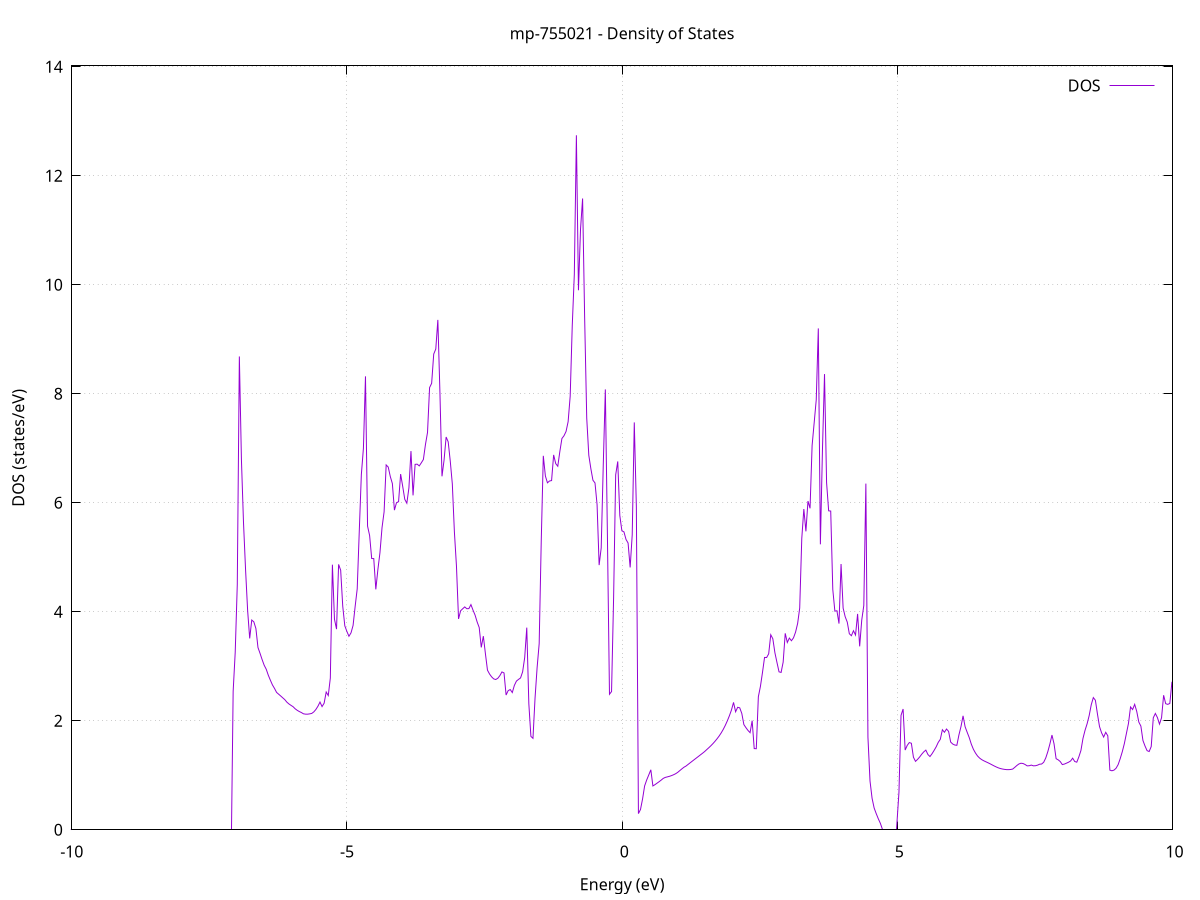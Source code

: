 set title 'mp-755021 - Density of States'
set xlabel 'Energy (eV)'
set ylabel 'DOS (states/eV)'
set grid
set xrange [-10:10]
set yrange [0:14.016]
set xzeroaxis lt -1
set terminal png size 800,600
set output 'mp-755021_dos_gnuplot.png'
plot '-' using 1:2 with lines title 'DOS'
-45.766000 0.000000
-45.728400 0.000000
-45.690800 0.000000
-45.653300 0.000000
-45.615700 0.000000
-45.578100 0.000000
-45.540600 0.000000
-45.503000 0.000000
-45.465400 0.000000
-45.427800 0.000000
-45.390300 0.000000
-45.352700 0.000000
-45.315100 0.000000
-45.277600 0.000000
-45.240000 0.000000
-45.202400 0.000000
-45.164800 0.000000
-45.127300 0.000000
-45.089700 0.000000
-45.052100 0.000000
-45.014600 0.000000
-44.977000 0.000000
-44.939400 0.000000
-44.901900 0.000000
-44.864300 0.000000
-44.826700 0.000000
-44.789100 0.000000
-44.751600 0.000000
-44.714000 0.000000
-44.676400 0.000000
-44.638900 0.000000
-44.601300 0.000000
-44.563700 0.000000
-44.526100 0.000000
-44.488600 0.000000
-44.451000 0.000000
-44.413400 0.000000
-44.375900 0.000000
-44.338300 0.000000
-44.300700 0.000000
-44.263100 0.000000
-44.225600 0.000000
-44.188000 0.000000
-44.150400 0.000000
-44.112900 0.000000
-44.075300 0.000000
-44.037700 0.000000
-44.000200 0.000000
-43.962600 0.000000
-43.925000 0.000000
-43.887400 0.000000
-43.849900 0.000000
-43.812300 0.000000
-43.774700 0.000000
-43.737200 0.000000
-43.699600 0.000000
-43.662000 0.000000
-43.624400 0.000000
-43.586900 0.000000
-43.549300 0.000000
-43.511700 0.000000
-43.474200 0.000000
-43.436600 0.000000
-43.399000 0.000000
-43.361500 0.000000
-43.323900 0.000000
-43.286300 0.000000
-43.248700 0.000000
-43.211200 0.000000
-43.173600 0.000000
-43.136000 0.000000
-43.098500 0.000000
-43.060900 0.000000
-43.023300 0.000000
-42.985700 0.000000
-42.948200 0.000000
-42.910600 0.000000
-42.873000 0.000000
-42.835500 0.000000
-42.797900 0.000000
-42.760300 0.000000
-42.722700 0.000000
-42.685200 0.000000
-42.647600 0.000000
-42.610000 0.000000
-42.572500 0.000000
-42.534900 0.000000
-42.497300 0.000000
-42.459800 0.000000
-42.422200 0.000000
-42.384600 0.000000
-42.347000 526.341600
-42.309500 239.020800
-42.271900 0.000000
-42.234300 0.000000
-42.196800 0.000000
-42.159200 0.000000
-42.121600 0.000000
-42.084000 0.000000
-42.046500 0.000000
-42.008900 0.000000
-41.971300 0.000000
-41.933800 0.000000
-41.896200 0.000000
-41.858600 0.000000
-41.821000 0.000000
-41.783500 0.000000
-41.745900 0.000000
-41.708300 0.000000
-41.670800 0.000000
-41.633200 0.000000
-41.595600 0.000000
-41.558100 0.000000
-41.520500 0.000000
-41.482900 0.000000
-41.445300 0.000000
-41.407800 0.000000
-41.370200 0.000000
-41.332600 0.000000
-41.295100 0.000000
-41.257500 0.000000
-41.219900 0.000000
-41.182300 0.000000
-41.144800 0.000000
-41.107200 0.000000
-41.069600 0.000000
-41.032100 0.000000
-40.994500 0.000000
-40.956900 0.000000
-40.919400 0.000000
-40.881800 0.000000
-40.844200 0.000000
-40.806600 0.000000
-40.769100 0.000000
-40.731500 0.000000
-40.693900 0.000000
-40.656400 0.000000
-40.618800 0.000000
-40.581200 0.000000
-40.543600 0.000000
-40.506100 0.000000
-40.468500 0.000000
-40.430900 0.000000
-40.393400 0.000000
-40.355800 0.000000
-40.318200 0.000000
-40.280600 0.000000
-40.243100 0.000000
-40.205500 0.000000
-40.167900 0.000000
-40.130400 0.000000
-40.092800 0.000000
-40.055200 0.000000
-40.017700 0.000000
-39.980100 0.000000
-39.942500 0.000000
-39.904900 0.000000
-39.867400 0.000000
-39.829800 0.000000
-39.792200 0.000000
-39.754700 0.000000
-39.717100 0.000000
-39.679500 0.000000
-39.641900 0.000000
-39.604400 0.000000
-39.566800 0.000000
-39.529200 0.000000
-39.491700 0.000000
-39.454100 0.000000
-39.416500 0.000000
-39.378900 0.000000
-39.341400 0.000000
-39.303800 0.000000
-39.266200 0.000000
-39.228700 0.000000
-39.191100 0.000000
-39.153500 0.000000
-39.116000 0.000000
-39.078400 0.000000
-39.040800 0.000000
-39.003200 0.000000
-38.965700 0.000000
-38.928100 0.000000
-38.890500 0.000000
-38.853000 0.000000
-38.815400 0.000000
-38.777800 0.000000
-38.740200 0.000000
-38.702700 0.000000
-38.665100 0.000000
-38.627500 0.000000
-38.590000 0.000000
-38.552400 0.000000
-38.514800 0.000000
-38.477300 0.000000
-38.439700 0.000000
-38.402100 0.000000
-38.364500 0.000000
-38.327000 0.000000
-38.289400 0.000000
-38.251800 0.000000
-38.214300 0.000000
-38.176700 0.000000
-38.139100 0.000000
-38.101500 0.000000
-38.064000 0.000000
-38.026400 0.000000
-37.988800 0.000000
-37.951300 0.000000
-37.913700 0.000000
-37.876100 0.000000
-37.838500 0.000000
-37.801000 0.000000
-37.763400 0.000000
-37.725800 0.000000
-37.688300 0.000000
-37.650700 0.000000
-37.613100 0.000000
-37.575600 0.000000
-37.538000 0.000000
-37.500400 0.000000
-37.462800 0.000000
-37.425300 0.000000
-37.387700 0.000000
-37.350100 0.000000
-37.312600 0.000000
-37.275000 0.000000
-37.237400 0.000000
-37.199800 0.000000
-37.162300 0.000000
-37.124700 0.000000
-37.087100 0.000000
-37.049600 0.000000
-37.012000 0.000000
-36.974400 0.000000
-36.936900 0.000000
-36.899300 0.000000
-36.861700 0.000000
-36.824100 0.000000
-36.786600 0.000000
-36.749000 0.000000
-36.711400 0.000000
-36.673900 0.000000
-36.636300 0.000000
-36.598700 0.000000
-36.561100 0.000000
-36.523600 0.000000
-36.486000 0.000000
-36.448400 0.000000
-36.410900 0.000000
-36.373300 0.000000
-36.335700 0.000000
-36.298100 0.000000
-36.260600 0.000000
-36.223000 0.000000
-36.185400 0.000000
-36.147900 0.000000
-36.110300 0.000000
-36.072700 0.000000
-36.035200 0.000000
-35.997600 0.000000
-35.960000 0.000000
-35.922400 0.000000
-35.884900 0.000000
-35.847300 0.000000
-35.809700 0.000000
-35.772200 0.000000
-35.734600 0.000000
-35.697000 0.000000
-35.659400 0.000000
-35.621900 0.000000
-35.584300 0.000000
-35.546700 0.000000
-35.509200 0.000000
-35.471600 0.000000
-35.434000 0.000000
-35.396400 0.000000
-35.358900 0.000000
-35.321300 0.000000
-35.283700 0.000000
-35.246200 0.000000
-35.208600 0.000000
-35.171000 0.000000
-35.133500 0.000000
-35.095900 0.000000
-35.058300 0.000000
-35.020700 0.000000
-34.983200 0.000000
-34.945600 0.000000
-34.908000 0.000000
-34.870500 0.000000
-34.832900 0.000000
-34.795300 0.000000
-34.757700 0.000000
-34.720200 0.000000
-34.682600 0.000000
-34.645000 0.000000
-34.607500 0.000000
-34.569900 0.000000
-34.532300 0.000000
-34.494800 0.000000
-34.457200 0.000000
-34.419600 0.000000
-34.382000 0.000000
-34.344500 0.000000
-34.306900 0.000000
-34.269300 0.000000
-34.231800 0.000000
-34.194200 0.000000
-34.156600 0.000000
-34.119000 0.000000
-34.081500 0.000000
-34.043900 0.000000
-34.006300 0.000000
-33.968800 0.000000
-33.931200 0.000000
-33.893600 0.000000
-33.856000 0.000000
-33.818500 0.000000
-33.780900 0.000000
-33.743300 0.000000
-33.705800 0.000000
-33.668200 0.000000
-33.630600 0.000000
-33.593100 0.000000
-33.555500 0.000000
-33.517900 0.000000
-33.480300 0.000000
-33.442800 0.000000
-33.405200 0.000000
-33.367600 0.000000
-33.330100 0.000000
-33.292500 0.000000
-33.254900 0.000000
-33.217300 0.000000
-33.179800 0.000000
-33.142200 0.000000
-33.104600 0.000000
-33.067100 0.000000
-33.029500 0.000000
-32.991900 0.000000
-32.954300 0.000000
-32.916800 0.000000
-32.879200 0.000000
-32.841600 0.000000
-32.804100 0.000000
-32.766500 0.000000
-32.728900 0.000000
-32.691400 0.000000
-32.653800 0.000000
-32.616200 0.000000
-32.578600 0.000000
-32.541100 0.000000
-32.503500 0.000000
-32.465900 0.000000
-32.428400 0.000000
-32.390800 0.000000
-32.353200 0.000000
-32.315600 0.000000
-32.278100 0.000000
-32.240500 0.000000
-32.202900 0.000000
-32.165400 0.000000
-32.127800 0.000000
-32.090200 0.000000
-32.052700 0.000000
-32.015100 0.000000
-31.977500 0.000000
-31.939900 0.000000
-31.902400 0.000000
-31.864800 0.000000
-31.827200 0.000000
-31.789700 0.000000
-31.752100 0.000000
-31.714500 0.000000
-31.676900 0.000000
-31.639400 0.000000
-31.601800 0.000000
-31.564200 0.000000
-31.526700 0.000000
-31.489100 0.000000
-31.451500 0.000000
-31.413900 0.000000
-31.376400 0.000000
-31.338800 0.000000
-31.301200 0.000000
-31.263700 0.000000
-31.226100 0.000000
-31.188500 0.000000
-31.151000 0.000000
-31.113400 0.000000
-31.075800 0.000000
-31.038200 0.000000
-31.000700 0.000000
-30.963100 0.000000
-30.925500 0.000000
-30.888000 0.000000
-30.850400 0.000000
-30.812800 0.000000
-30.775200 0.000000
-30.737700 0.000000
-30.700100 0.000000
-30.662500 0.000000
-30.625000 0.000000
-30.587400 0.000000
-30.549800 0.000000
-30.512300 0.000000
-30.474700 0.000000
-30.437100 0.000000
-30.399500 0.000000
-30.362000 0.000000
-30.324400 0.000000
-30.286800 0.000000
-30.249300 0.000000
-30.211700 0.000000
-30.174100 0.000000
-30.136500 0.000000
-30.099000 0.000000
-30.061400 0.000000
-30.023800 0.000000
-29.986300 0.000000
-29.948700 0.000000
-29.911100 0.000000
-29.873500 0.000000
-29.836000 0.000000
-29.798400 0.000000
-29.760800 0.000000
-29.723300 0.000000
-29.685700 0.000000
-29.648100 0.000000
-29.610600 0.000000
-29.573000 0.000000
-29.535400 0.000000
-29.497800 0.000000
-29.460300 0.000000
-29.422700 0.000000
-29.385100 0.000000
-29.347600 0.000000
-29.310000 0.000000
-29.272400 0.000000
-29.234800 0.000000
-29.197300 0.000000
-29.159700 0.000000
-29.122100 0.000000
-29.084600 0.000000
-29.047000 0.000000
-29.009400 0.000000
-28.971800 0.000000
-28.934300 0.000000
-28.896700 0.000000
-28.859100 0.000000
-28.821600 0.000000
-28.784000 0.000000
-28.746400 0.000000
-28.708900 0.000000
-28.671300 0.000000
-28.633700 0.000000
-28.596100 0.000000
-28.558600 0.000000
-28.521000 0.000000
-28.483400 0.000000
-28.445900 0.000000
-28.408300 0.000000
-28.370700 0.000000
-28.333100 0.000000
-28.295600 0.000000
-28.258000 0.000000
-28.220400 0.000000
-28.182900 0.000000
-28.145300 0.000000
-28.107700 0.000000
-28.070200 0.000000
-28.032600 0.000000
-27.995000 0.000000
-27.957400 0.000000
-27.919900 0.000000
-27.882300 0.000000
-27.844700 0.000000
-27.807200 0.000000
-27.769600 0.000000
-27.732000 0.000000
-27.694400 0.000000
-27.656900 0.000000
-27.619300 0.000000
-27.581700 0.000000
-27.544200 0.000000
-27.506600 0.000000
-27.469000 0.000000
-27.431400 0.000000
-27.393900 0.000000
-27.356300 0.000000
-27.318700 0.000000
-27.281200 0.000000
-27.243600 0.000000
-27.206000 0.000000
-27.168500 0.000000
-27.130900 0.000000
-27.093300 0.000000
-27.055700 0.000000
-27.018200 0.000000
-26.980600 0.000000
-26.943000 0.000000
-26.905500 0.000000
-26.867900 0.000000
-26.830300 0.000000
-26.792700 0.000000
-26.755200 0.000000
-26.717600 0.000000
-26.680000 0.000000
-26.642500 0.000000
-26.604900 0.000000
-26.567300 0.000000
-26.529700 0.000000
-26.492200 0.000000
-26.454600 0.000000
-26.417000 0.000000
-26.379500 0.000000
-26.341900 0.000000
-26.304300 0.000000
-26.266800 0.000000
-26.229200 0.000000
-26.191600 0.000000
-26.154000 0.000000
-26.116500 0.000000
-26.078900 0.000000
-26.041300 0.000000
-26.003800 0.000000
-25.966200 0.000000
-25.928600 0.000000
-25.891000 0.000000
-25.853500 0.000000
-25.815900 0.000000
-25.778300 0.000000
-25.740800 0.000000
-25.703200 0.000000
-25.665600 0.000000
-25.628100 0.000000
-25.590500 0.000000
-25.552900 0.000000
-25.515300 0.000000
-25.477800 0.000000
-25.440200 0.000000
-25.402600 0.000000
-25.365100 0.000000
-25.327500 0.000000
-25.289900 0.000000
-25.252300 0.000000
-25.214800 0.000000
-25.177200 0.000000
-25.139600 0.000000
-25.102100 0.000000
-25.064500 0.000000
-25.026900 0.000000
-24.989300 0.000000
-24.951800 0.000000
-24.914200 0.000000
-24.876600 0.000000
-24.839100 0.000000
-24.801500 0.000000
-24.763900 0.000000
-24.726400 0.000000
-24.688800 0.000000
-24.651200 0.000000
-24.613600 0.000000
-24.576100 0.000000
-24.538500 0.000000
-24.500900 0.000000
-24.463400 0.000000
-24.425800 0.000000
-24.388200 0.000000
-24.350600 0.000000
-24.313100 0.000000
-24.275500 0.000000
-24.237900 0.000000
-24.200400 0.000000
-24.162800 0.000000
-24.125200 0.000000
-24.087700 0.000000
-24.050100 0.000000
-24.012500 0.000000
-23.974900 0.000000
-23.937400 0.000000
-23.899800 0.000000
-23.862200 0.000000
-23.824700 0.000000
-23.787100 0.000000
-23.749500 0.000000
-23.711900 0.000000
-23.674400 0.000000
-23.636800 0.000000
-23.599200 0.000000
-23.561700 0.000000
-23.524100 0.000000
-23.486500 0.000000
-23.448900 0.000000
-23.411400 0.000000
-23.373800 0.000000
-23.336200 0.000000
-23.298700 0.000000
-23.261100 0.000000
-23.223500 0.000000
-23.186000 0.000000
-23.148400 0.000000
-23.110800 0.000000
-23.073200 0.000000
-23.035700 0.000000
-22.998100 0.000000
-22.960500 0.000000
-22.923000 0.000000
-22.885400 0.000000
-22.847800 0.000000
-22.810200 0.000000
-22.772700 0.000000
-22.735100 0.000000
-22.697500 0.000000
-22.660000 0.000000
-22.622400 0.000000
-22.584800 0.000000
-22.547200 0.000000
-22.509700 0.000000
-22.472100 0.000000
-22.434500 0.000000
-22.397000 0.000000
-22.359400 0.000000
-22.321800 0.000000
-22.284300 0.000000
-22.246700 0.000000
-22.209100 0.000000
-22.171500 0.000000
-22.134000 0.000000
-22.096400 0.000000
-22.058800 0.000000
-22.021300 0.000000
-21.983700 0.000000
-21.946100 0.000000
-21.908500 0.000000
-21.871000 0.000000
-21.833400 0.000000
-21.795800 0.000000
-21.758300 0.000000
-21.720700 0.000000
-21.683100 0.000000
-21.645600 0.000000
-21.608000 0.000000
-21.570400 0.000000
-21.532800 0.000000
-21.495300 0.000000
-21.457700 0.000000
-21.420100 0.000000
-21.382600 0.000000
-21.345000 0.000000
-21.307400 0.000000
-21.269800 0.000000
-21.232300 0.000000
-21.194700 0.000000
-21.157100 0.000000
-21.119600 0.000000
-21.082000 0.000000
-21.044400 0.000000
-21.006800 0.000000
-20.969300 0.000000
-20.931700 0.000000
-20.894100 0.000000
-20.856600 0.000000
-20.819000 0.000000
-20.781400 0.000000
-20.743900 0.000000
-20.706300 0.000000
-20.668700 0.000000
-20.631100 0.000000
-20.593600 0.000000
-20.556000 0.000000
-20.518400 0.000000
-20.480900 0.000000
-20.443300 0.000000
-20.405700 0.000000
-20.368100 0.000000
-20.330600 0.000000
-20.293000 0.000000
-20.255400 0.000000
-20.217900 0.000000
-20.180300 0.000000
-20.142700 0.000000
-20.105100 0.000000
-20.067600 0.000000
-20.030000 0.000000
-19.992400 0.000000
-19.954900 0.000000
-19.917300 0.000000
-19.879700 0.000000
-19.842200 0.000000
-19.804600 0.000000
-19.767000 0.000000
-19.729400 0.000000
-19.691900 0.000000
-19.654300 0.000000
-19.616700 0.000000
-19.579200 0.000000
-19.541600 0.000000
-19.504000 0.000000
-19.466400 0.000000
-19.428900 0.000000
-19.391300 0.000000
-19.353700 0.000000
-19.316200 0.000000
-19.278600 0.000000
-19.241000 0.000000
-19.203500 0.000000
-19.165900 0.000000
-19.128300 0.000000
-19.090700 0.000000
-19.053200 0.000000
-19.015600 0.000000
-18.978000 0.000000
-18.940500 0.000000
-18.902900 0.000000
-18.865300 0.000000
-18.827700 0.000000
-18.790200 0.000000
-18.752600 0.000000
-18.715000 0.000000
-18.677500 0.000000
-18.639900 0.000000
-18.602300 0.000000
-18.564700 0.000000
-18.527200 0.000000
-18.489600 0.000000
-18.452000 0.000000
-18.414500 0.000000
-18.376900 0.000000
-18.339300 0.000000
-18.301800 0.000000
-18.264200 0.000000
-18.226600 0.000000
-18.189000 0.000000
-18.151500 0.337200
-18.113900 0.580800
-18.076300 0.798500
-18.038800 1.027400
-18.001200 1.300700
-17.963600 1.618000
-17.926000 2.075700
-17.888500 2.805600
-17.850900 4.251600
-17.813300 4.391500
-17.775800 4.471900
-17.738200 4.746300
-17.700600 5.055200
-17.663100 8.003800
-17.625500 6.169400
-17.587900 5.473500
-17.550300 7.087000
-17.512800 4.978000
-17.475200 4.067800
-17.437600 3.479800
-17.400100 3.021200
-17.362500 2.730000
-17.324900 2.885000
-17.287300 8.850500
-17.249800 9.373400
-17.212200 8.389100
-17.174600 7.853100
-17.137100 7.230700
-17.099500 6.671400
-17.061900 7.051600
-17.024300 8.963100
-16.986800 9.613100
-16.949200 4.754300
-16.911600 1.056800
-16.874100 1.955800
-16.836500 4.527900
-16.798900 11.383800
-16.761400 6.867500
-16.723800 6.049600
-16.686200 6.510900
-16.648600 6.424400
-16.611100 6.538800
-16.573500 6.451600
-16.535900 6.597800
-16.498400 6.804800
-16.460800 7.046900
-16.423200 7.627200
-16.385600 8.195600
-16.348100 8.868000
-16.310500 9.885900
-16.272900 13.350600
-16.235400 19.009500
-16.197800 12.592200
-16.160200 0.000000
-16.122600 0.000000
-16.085100 0.000000
-16.047500 0.000000
-16.009900 0.000000
-15.972400 0.000000
-15.934800 0.000000
-15.897200 0.000000
-15.859700 0.000000
-15.822100 0.000000
-15.784500 0.000000
-15.746900 0.000000
-15.709400 0.000000
-15.671800 0.000000
-15.634200 0.000000
-15.596700 0.000000
-15.559100 0.000000
-15.521500 0.000000
-15.483900 0.000000
-15.446400 0.000000
-15.408800 0.000000
-15.371200 0.000000
-15.333700 0.000000
-15.296100 0.000000
-15.258500 0.000000
-15.221000 0.000000
-15.183400 0.000000
-15.145800 0.000000
-15.108200 0.000000
-15.070700 0.000000
-15.033100 0.000000
-14.995500 0.000000
-14.958000 0.000000
-14.920400 0.000000
-14.882800 0.000000
-14.845200 0.000000
-14.807700 0.000000
-14.770100 0.000000
-14.732500 0.000000
-14.695000 0.000000
-14.657400 0.000000
-14.619800 0.000000
-14.582200 0.000000
-14.544700 0.000000
-14.507100 0.000000
-14.469500 0.000000
-14.432000 0.000000
-14.394400 0.000000
-14.356800 0.000000
-14.319300 0.000000
-14.281700 0.000000
-14.244100 0.000000
-14.206500 0.000000
-14.169000 0.000000
-14.131400 0.000000
-14.093800 0.000000
-14.056300 0.000000
-14.018700 0.000000
-13.981100 0.000000
-13.943500 0.000000
-13.906000 0.000000
-13.868400 0.000000
-13.830800 0.000000
-13.793300 0.000000
-13.755700 0.000000
-13.718100 0.000000
-13.680500 0.000000
-13.643000 0.000000
-13.605400 0.000000
-13.567800 0.000000
-13.530300 0.000000
-13.492700 0.000000
-13.455100 0.000000
-13.417600 0.000000
-13.380000 0.000000
-13.342400 0.000000
-13.304800 0.000000
-13.267300 0.000000
-13.229700 0.000000
-13.192100 0.000000
-13.154600 0.000000
-13.117000 0.000000
-13.079400 0.000000
-13.041800 0.000000
-13.004300 0.000000
-12.966700 0.000000
-12.929100 0.000000
-12.891600 0.000000
-12.854000 0.000000
-12.816400 0.000000
-12.778900 0.000000
-12.741300 0.000000
-12.703700 0.000000
-12.666100 0.000000
-12.628600 0.000000
-12.591000 0.000000
-12.553400 0.000000
-12.515900 0.000000
-12.478300 0.000000
-12.440700 0.000000
-12.403100 0.000000
-12.365600 0.000000
-12.328000 0.000000
-12.290400 0.000000
-12.252900 0.000000
-12.215300 0.000000
-12.177700 0.000000
-12.140100 0.000000
-12.102600 0.000000
-12.065000 0.000000
-12.027400 0.000000
-11.989900 0.000000
-11.952300 0.000000
-11.914700 0.000000
-11.877200 0.000000
-11.839600 0.000000
-11.802000 0.000000
-11.764400 0.000000
-11.726900 0.000000
-11.689300 0.000000
-11.651700 0.000000
-11.614200 0.000000
-11.576600 0.000000
-11.539000 0.000000
-11.501400 0.000000
-11.463900 0.000000
-11.426300 0.000000
-11.388700 0.000000
-11.351200 0.000000
-11.313600 0.000000
-11.276000 0.000000
-11.238500 0.000000
-11.200900 0.000000
-11.163300 0.000000
-11.125700 0.000000
-11.088200 0.000000
-11.050600 0.000000
-11.013000 0.000000
-10.975500 0.000000
-10.937900 0.000000
-10.900300 0.000000
-10.862700 0.000000
-10.825200 0.000000
-10.787600 0.000000
-10.750000 0.000000
-10.712500 0.000000
-10.674900 0.000000
-10.637300 0.000000
-10.599700 0.000000
-10.562200 0.000000
-10.524600 0.000000
-10.487000 0.000000
-10.449500 0.000000
-10.411900 0.000000
-10.374300 0.000000
-10.336800 0.000000
-10.299200 0.000000
-10.261600 0.000000
-10.224000 0.000000
-10.186500 0.000000
-10.148900 0.000000
-10.111300 0.000000
-10.073800 0.000000
-10.036200 0.000000
-9.998600 0.000000
-9.961000 0.000000
-9.923500 0.000000
-9.885900 0.000000
-9.848300 0.000000
-9.810800 0.000000
-9.773200 0.000000
-9.735600 0.000000
-9.698000 0.000000
-9.660500 0.000000
-9.622900 0.000000
-9.585300 0.000000
-9.547800 0.000000
-9.510200 0.000000
-9.472600 0.000000
-9.435100 0.000000
-9.397500 0.000000
-9.359900 0.000000
-9.322300 0.000000
-9.284800 0.000000
-9.247200 0.000000
-9.209600 0.000000
-9.172100 0.000000
-9.134500 0.000000
-9.096900 0.000000
-9.059300 0.000000
-9.021800 0.000000
-8.984200 0.000000
-8.946600 0.000000
-8.909100 0.000000
-8.871500 0.000000
-8.833900 0.000000
-8.796400 0.000000
-8.758800 0.000000
-8.721200 0.000000
-8.683600 0.000000
-8.646100 0.000000
-8.608500 0.000000
-8.570900 0.000000
-8.533400 0.000000
-8.495800 0.000000
-8.458200 0.000000
-8.420600 0.000000
-8.383100 0.000000
-8.345500 0.000000
-8.307900 0.000000
-8.270400 0.000000
-8.232800 0.000000
-8.195200 0.000000
-8.157600 0.000000
-8.120100 0.000000
-8.082500 0.000000
-8.044900 0.000000
-8.007400 0.000000
-7.969800 0.000000
-7.932200 0.000000
-7.894700 0.000000
-7.857100 0.000000
-7.819500 0.000000
-7.781900 0.000000
-7.744400 0.000000
-7.706800 0.000000
-7.669200 0.000000
-7.631700 0.000000
-7.594100 0.000000
-7.556500 0.000000
-7.518900 0.000000
-7.481400 0.000000
-7.443800 0.000000
-7.406200 0.000000
-7.368700 0.000000
-7.331100 0.000000
-7.293500 0.000000
-7.255900 0.000000
-7.218400 0.000000
-7.180800 0.000000
-7.143200 0.000000
-7.105700 0.000000
-7.068100 2.538500
-7.030500 3.257100
-6.993000 4.497400
-6.955400 8.684500
-6.917800 6.792400
-6.880200 5.640800
-6.842700 4.775300
-6.805100 4.025100
-6.767500 3.511300
-6.730000 3.848400
-6.692400 3.815000
-6.654800 3.693200
-6.617200 3.344500
-6.579700 3.237700
-6.542100 3.123600
-6.504500 3.019600
-6.467000 2.945400
-6.429400 2.835700
-6.391800 2.744100
-6.354300 2.658000
-6.316700 2.593900
-6.279100 2.520700
-6.241500 2.487600
-6.204000 2.455000
-6.166400 2.420600
-6.128800 2.386800
-6.091300 2.340700
-6.053700 2.308100
-6.016100 2.282300
-5.978500 2.257600
-5.941000 2.219600
-5.903400 2.191600
-5.865800 2.169100
-5.828300 2.151100
-5.790700 2.127800
-5.753100 2.121700
-5.715500 2.121000
-5.678000 2.126600
-5.640400 2.134600
-5.602800 2.162600
-5.565300 2.206800
-5.527700 2.266700
-5.490100 2.343300
-5.452600 2.260400
-5.415000 2.322500
-5.377400 2.527600
-5.339800 2.463000
-5.302300 2.783700
-5.264700 4.864300
-5.227100 3.863100
-5.189600 3.681600
-5.152000 4.869300
-5.114400 4.762400
-5.076800 4.101900
-5.039300 3.742200
-5.001700 3.639400
-4.964100 3.550400
-4.926600 3.612800
-4.889000 3.749200
-4.851400 4.097400
-4.813900 4.420300
-4.776300 5.483500
-4.738700 6.516900
-4.701100 6.998900
-4.663600 8.319800
-4.626000 5.571700
-4.588400 5.397900
-4.550900 4.976900
-4.513300 4.976400
-4.475700 4.411600
-4.438100 4.775600
-4.400600 5.083600
-4.363000 5.543100
-4.325400 5.833000
-4.287900 6.694100
-4.250300 6.655400
-4.212700 6.481100
-4.175100 6.352800
-4.137600 5.864700
-4.100000 6.001600
-4.062400 6.019900
-4.024900 6.526600
-3.987300 6.300600
-3.949700 6.063100
-3.912200 5.991900
-3.874600 6.271900
-3.837000 6.948400
-3.799400 6.135500
-3.761900 6.705200
-3.724300 6.708200
-3.686700 6.676200
-3.649200 6.732500
-3.611600 6.793500
-3.574000 7.067700
-3.536400 7.290400
-3.498900 8.112800
-3.461300 8.191700
-3.423700 8.728400
-3.386200 8.820100
-3.348600 9.355700
-3.311000 8.026900
-3.273400 6.485300
-3.235900 6.781700
-3.198300 7.206500
-3.160700 7.117400
-3.123200 6.765400
-3.085600 6.344300
-3.048000 5.463800
-3.010500 4.837900
-2.972900 3.869100
-2.935300 4.017800
-2.897700 4.054700
-2.860200 4.089000
-2.822600 4.055900
-2.785000 4.058000
-2.747500 4.131300
-2.709900 4.030000
-2.672300 3.938800
-2.634700 3.812800
-2.597200 3.711100
-2.559600 3.346100
-2.522000 3.553000
-2.484500 3.231600
-2.446900 2.928400
-2.409300 2.857800
-2.371800 2.806100
-2.334200 2.768500
-2.296600 2.756900
-2.259000 2.779900
-2.221500 2.828700
-2.183900 2.896200
-2.146300 2.877600
-2.108800 2.472100
-2.071200 2.553000
-2.033600 2.572900
-1.996000 2.517600
-1.958500 2.648800
-1.920900 2.728000
-1.883300 2.758900
-1.845800 2.786100
-1.808200 2.899000
-1.770600 3.159900
-1.733000 3.708900
-1.695500 2.313600
-1.657900 1.713700
-1.620300 1.677700
-1.582800 2.414600
-1.545200 2.973300
-1.507600 3.413900
-1.470100 5.291300
-1.432500 6.861200
-1.394900 6.491800
-1.357300 6.366200
-1.319800 6.399600
-1.282200 6.407100
-1.244600 6.878200
-1.207100 6.718600
-1.169500 6.670000
-1.131900 6.941600
-1.094300 7.179100
-1.056800 7.229200
-1.019200 7.308300
-0.981600 7.487300
-0.944100 7.953700
-0.906500 9.250300
-0.868900 10.189500
-0.831300 12.742100
-0.793800 9.899300
-0.756200 11.018400
-0.718600 11.582400
-0.681100 9.379700
-0.643500 7.553700
-0.605900 6.871400
-0.568400 6.625500
-0.530800 6.413800
-0.493200 6.363700
-0.455600 5.966600
-0.418100 4.856000
-0.380500 5.171400
-0.342900 6.697100
-0.305400 8.079800
-0.267800 5.407100
-0.230200 2.486600
-0.192600 2.536100
-0.155100 4.258400
-0.117500 6.512600
-0.079900 6.758300
-0.042400 5.766200
-0.004800 5.484900
0.032800 5.465600
0.070300 5.327100
0.107900 5.261400
0.145500 4.813200
0.183100 5.410400
0.220600 7.473900
0.258200 5.930000
0.295800 0.296500
0.333300 0.371700
0.370900 0.564400
0.408500 0.804800
0.446100 0.913800
0.483600 1.006200
0.521200 1.100700
0.558800 0.804100
0.596300 0.827700
0.633900 0.855000
0.671500 0.882000
0.709100 0.911300
0.746600 0.942700
0.784200 0.961100
0.821800 0.970600
0.859300 0.980900
0.896900 0.993900
0.934500 1.009800
0.972000 1.028500
1.009600 1.053400
1.047200 1.085500
1.084800 1.117100
1.122300 1.147100
1.159900 1.168900
1.197500 1.198700
1.235000 1.228300
1.272600 1.257700
1.310200 1.287000
1.347800 1.316200
1.385300 1.345400
1.422900 1.374900
1.460500 1.404000
1.498000 1.434500
1.535600 1.469700
1.573200 1.504300
1.610700 1.540200
1.648300 1.579400
1.685900 1.622000
1.723500 1.668200
1.761000 1.718500
1.798600 1.775500
1.836200 1.840200
1.873700 1.914600
1.911300 1.998600
1.948900 2.092200
1.986500 2.198200
2.024000 2.336800
2.061600 2.165500
2.099200 2.247200
2.136700 2.237400
2.174300 2.133800
2.211900 1.929900
2.249500 1.873300
2.287000 1.822100
2.324600 1.781800
2.362200 2.001800
2.399700 1.489700
2.437300 1.487300
2.474900 2.440800
2.512400 2.629600
2.550000 2.885900
2.587600 3.162300
2.625200 3.160200
2.662700 3.228700
2.700300 3.578400
2.737900 3.504800
2.775400 3.250000
2.813000 3.070800
2.850600 2.898000
2.888200 2.887000
2.925700 3.076200
2.963300 3.604200
3.000900 3.437000
3.038400 3.517600
3.076000 3.468600
3.113600 3.521700
3.151200 3.627100
3.188700 3.786100
3.226300 4.068800
3.263900 5.343000
3.301400 5.885200
3.339000 5.475600
3.376600 6.030700
3.414100 5.898000
3.451700 7.051900
3.489300 7.468200
3.526900 7.890200
3.564400 9.199000
3.602000 5.237600
3.639600 6.969600
3.677100 8.360900
3.714700 6.369400
3.752300 5.852000
3.789900 5.847900
3.827400 4.408800
3.865000 4.011700
3.902600 4.018600
3.940100 3.783000
3.977700 4.876100
4.015300 4.066600
4.052800 3.908300
4.090400 3.809900
4.128000 3.596800
4.165600 3.561000
4.203100 3.651700
4.240700 3.573000
4.278300 3.960700
4.315800 3.365600
4.353400 3.846700
4.391000 4.115100
4.428600 6.352100
4.466100 1.699800
4.503700 0.896300
4.541300 0.577600
4.578800 0.399400
4.616400 0.296900
4.654000 0.203100
4.691600 0.119000
4.729100 0.000000
4.766700 0.000000
4.804300 0.000000
4.841800 0.000000
4.879400 0.000000
4.917000 0.000000
4.954500 0.000000
4.992100 0.000000
5.029700 0.686100
5.067300 2.099200
5.104800 2.215700
5.142400 1.462700
5.180000 1.548100
5.217500 1.600300
5.255100 1.587300
5.292700 1.331800
5.330300 1.255300
5.367800 1.291300
5.405400 1.335300
5.443000 1.386400
5.480500 1.429600
5.518100 1.461600
5.555700 1.381100
5.593300 1.343800
5.630800 1.395100
5.668400 1.456200
5.706000 1.522400
5.743500 1.603200
5.781100 1.660200
5.818700 1.835200
5.856200 1.788800
5.893800 1.848400
5.931400 1.806200
5.969000 1.610100
6.006500 1.573500
6.044100 1.555100
6.081700 1.549600
6.119200 1.739700
6.156800 1.893900
6.194400 2.090100
6.232000 1.889500
6.269500 1.788200
6.307100 1.690200
6.344700 1.570100
6.382200 1.477300
6.419800 1.408500
6.457400 1.353800
6.494900 1.315600
6.532500 1.287500
6.570100 1.266400
6.607700 1.248300
6.645200 1.230900
6.682800 1.212000
6.720400 1.192000
6.757900 1.172000
6.795500 1.153600
6.833100 1.137200
6.870700 1.124300
6.908200 1.115200
6.945800 1.108400
6.983400 1.104100
7.020900 1.103000
7.058500 1.106100
7.096100 1.113900
7.133700 1.144900
7.171200 1.178700
7.208800 1.207100
7.246400 1.221000
7.283900 1.215900
7.321500 1.197700
7.359100 1.172900
7.396600 1.174800
7.434200 1.186900
7.471800 1.173400
7.509400 1.175100
7.546900 1.185300
7.584500 1.202800
7.622100 1.206600
7.659600 1.238800
7.697200 1.318100
7.734800 1.434200
7.772400 1.575000
7.809900 1.737900
7.847500 1.577600
7.885100 1.304400
7.922600 1.283500
7.960200 1.252000
7.997800 1.196200
8.035300 1.205400
8.072900 1.221900
8.110500 1.239000
8.148100 1.262000
8.185600 1.313500
8.223200 1.252800
8.260800 1.240100
8.298300 1.336800
8.335900 1.453700
8.373500 1.676800
8.411100 1.825800
8.448600 1.945700
8.486200 2.096000
8.523800 2.294200
8.561300 2.425500
8.598900 2.376500
8.636500 2.123200
8.674100 1.892600
8.711600 1.778300
8.749200 1.701400
8.786800 1.788000
8.824300 1.724800
8.861900 1.094400
8.899500 1.082300
8.937000 1.094700
8.974600 1.129000
9.012200 1.195200
9.049800 1.305000
9.087300 1.430900
9.124900 1.580300
9.162500 1.766700
9.200000 1.951600
9.237600 2.253100
9.275200 2.206500
9.312800 2.301100
9.350300 2.171600
9.387900 1.976500
9.425500 1.902400
9.463000 1.638300
9.500600 1.536700
9.538200 1.452000
9.575800 1.435600
9.613300 1.526700
9.650900 2.054800
9.688500 2.134200
9.726000 2.058800
9.763600 1.938800
9.801200 2.056200
9.838700 2.468400
9.876300 2.313500
9.913900 2.300900
9.951500 2.317700
9.989000 2.705400
10.026600 2.753900
10.064200 2.885900
10.101700 3.246600
10.139300 3.361900
10.176900 3.380700
10.214500 3.017400
10.252000 2.960100
10.289600 2.996500
10.327200 3.347900
10.364700 3.647500
10.402300 3.872900
10.439900 4.128600
10.477400 4.630500
10.515000 4.924300
10.552600 4.859400
10.590200 4.967100
10.627700 4.720000
10.665300 5.140400
10.702900 4.401100
10.740400 3.879500
10.778000 3.364100
10.815600 3.018200
10.853200 2.750200
10.890700 2.519100
10.928300 2.337900
10.965900 2.158700
11.003400 2.002900
11.041000 1.879200
11.078600 1.782500
11.116200 1.696900
11.153700 1.610900
11.191300 1.560900
11.228900 1.459800
11.266400 1.372700
11.304000 1.248500
11.341600 1.100400
11.379100 1.218300
11.416700 1.123900
11.454300 1.005200
11.491900 0.884000
11.529400 0.000000
11.567000 0.000000
11.604600 0.000000
11.642100 0.000000
11.679700 0.000000
11.717300 0.000000
11.754900 0.055200
11.792400 0.168900
11.830000 0.280600
11.867600 0.341600
11.905100 0.431000
11.942700 0.490000
11.980300 0.542800
12.017900 0.607700
12.055400 0.677100
12.093000 0.732100
12.130600 0.793200
12.168100 0.863100
12.205700 0.968000
12.243300 1.173200
12.280800 1.061300
12.318400 1.098000
12.356000 1.117200
12.393600 1.123400
12.431100 1.272900
12.468700 1.312100
12.506300 1.397400
12.543800 1.501400
12.581400 1.592300
12.619000 1.675000
12.656600 1.725500
12.694100 1.817600
12.731700 1.920400
12.769300 2.037500
12.806800 2.179300
12.844400 2.311300
12.882000 2.468000
12.919500 2.649000
12.957100 2.886300
12.994700 3.677800
13.032300 3.983200
13.069800 4.714600
13.107400 5.019500
13.145000 4.294100
13.182500 3.756600
13.220100 3.444500
13.257700 3.218500
13.295300 3.103000
13.332800 3.010200
13.370400 2.932100
13.408000 2.816800
13.445500 2.814500
13.483100 2.847100
13.520700 2.908100
13.558300 2.977000
13.595800 3.052500
13.633400 3.324600
13.671000 3.251300
13.708500 3.372500
13.746100 3.400400
13.783700 3.311100
13.821200 3.367500
13.858800 3.557300
13.896400 3.814900
13.934000 4.309400
13.971500 4.524200
14.009100 4.757100
14.046700 3.736000
14.084200 3.439300
14.121800 3.179100
14.159400 2.467200
14.197000 1.675500
14.234500 1.135200
14.272100 0.813800
14.309700 0.795800
14.347200 1.068300
14.384800 1.356100
14.422400 1.771200
14.459900 2.080000
14.497500 1.941000
14.535100 1.935500
14.572700 1.985800
14.610200 2.161200
14.647800 2.582800
14.685400 2.393700
14.722900 2.105000
14.760500 2.207900
14.798100 2.338600
14.835700 2.719900
14.873200 3.271900
14.910800 3.287000
14.948400 3.092300
14.985900 2.959700
15.023500 2.949700
15.061100 2.975400
15.098700 2.997500
15.136200 3.035200
15.173800 3.383100
15.211400 3.591500
15.248900 3.619300
15.286500 3.712000
15.324100 4.502500
15.361600 5.265900
15.399200 5.896500
15.436800 5.865300
15.474400 3.767800
15.511900 3.561800
15.549500 3.440400
15.587100 3.517800
15.624600 3.597400
15.662200 3.793200
15.699800 4.239100
15.737400 4.892400
15.774900 5.414400
15.812500 5.216100
15.850100 4.955900
15.887600 4.262400
15.925200 3.212500
15.962800 2.665700
16.000400 2.812400
16.037900 2.993200
16.075500 3.427200
16.113100 3.769400
16.150600 4.937900
16.188200 3.938900
16.225800 3.346200
16.263300 2.970400
16.300900 3.083100
16.338500 3.101700
16.376100 3.559600
16.413600 4.721700
16.451200 5.102900
16.488800 5.472400
16.526300 6.637800
16.563900 4.931300
16.601500 4.372500
16.639100 4.928800
16.676600 5.763200
16.714200 7.240200
16.751800 6.088800
16.789300 5.835000
16.826900 4.492100
16.864500 3.898400
16.902000 3.448400
16.939600 3.132700
16.977200 3.001300
17.014800 3.442800
17.052300 3.819000
17.089900 3.915200
17.127500 3.872100
17.165000 3.619400
17.202600 3.397900
17.240200 3.714800
17.277800 2.965900
17.315300 2.996200
17.352900 3.891700
17.390500 4.589400
17.428000 5.091800
17.465600 4.419600
17.503200 4.300600
17.540800 4.320400
17.578300 3.581300
17.615900 2.847200
17.653500 2.506300
17.691000 2.178300
17.728600 2.489700
17.766200 3.173300
17.803700 3.994700
17.841300 5.356800
17.878900 5.098900
17.916500 4.574100
17.954000 4.042600
17.991600 3.991500
18.029200 4.099000
18.066700 4.877000
18.104300 5.641900
18.141900 6.150100
18.179500 5.863700
18.217000 5.398000
18.254600 5.552900
18.292200 5.903500
18.329700 5.814900
18.367300 5.920500
18.404900 6.441600
18.442500 6.631300
18.480000 6.129700
18.517600 6.455600
18.555200 7.120200
18.592700 7.223200
18.630300 7.091500
18.667900 6.700400
18.705400 5.950300
18.743000 5.798800
18.780600 5.609200
18.818200 5.821000
18.855700 6.166100
18.893300 6.641900
18.930900 7.429200
18.968400 6.940800
19.006000 6.077700
19.043600 5.144400
19.081200 4.410500
19.118700 3.984900
19.156300 3.805500
19.193900 2.532300
19.231400 2.272200
19.269000 2.109100
19.306600 1.952400
19.344100 1.845000
19.381700 1.760300
19.419300 1.680700
19.456900 1.608300
19.494400 1.544700
19.532000 1.487600
19.569600 1.436700
19.607100 1.401800
19.644700 1.229200
19.682300 1.152400
19.719900 1.121300
19.757400 1.164600
19.795000 1.156200
19.832600 1.159200
19.870100 1.221900
19.907700 1.403700
19.945300 1.273500
19.982900 1.126300
20.020400 1.115200
20.058000 1.261500
20.095600 1.270900
20.133100 1.339000
20.170700 1.558200
20.208300 1.647600
20.245800 1.817600
20.283400 1.927900
20.321000 2.039800
20.358600 2.062500
20.396100 2.118000
20.433700 2.662200
20.471300 1.943400
20.508800 1.739400
20.546400 1.629300
20.584000 1.508000
20.621600 1.481200
20.659100 1.473500
20.696700 1.556100
20.734300 1.726500
20.771800 2.344500
20.809400 2.953600
20.847000 3.225500
20.884500 3.136600
20.922100 3.062500
20.959700 3.036800
20.997300 2.971300
21.034800 2.899500
21.072400 2.876000
21.110000 2.935200
21.147500 3.133000
21.185100 3.537400
21.222700 3.893300
21.260300 4.079400
21.297800 3.433300
21.335400 3.128700
21.373000 2.880700
21.410500 2.744100
21.448100 2.683900
21.485700 2.661400
21.523300 2.666600
21.560800 2.671000
21.598400 2.691200
21.636000 2.815000
21.673500 2.965000
21.711100 3.219000
21.748700 3.252600
21.786200 3.214800
21.823800 3.247100
21.861400 3.197200
21.899000 3.250400
21.936500 3.266300
21.974100 3.190000
22.011700 3.351400
22.049200 3.748800
22.086800 4.268000
22.124400 3.926100
22.162000 4.003000
22.199500 4.367600
22.237100 3.174300
22.274700 3.548800
22.312200 4.432700
22.349800 5.254800
22.387400 4.893100
22.425000 4.163600
22.462500 3.796600
22.500100 3.666900
22.537700 3.553300
22.575200 3.827500
22.612800 4.058800
22.650400 3.852900
22.687900 3.331600
22.725500 3.055300
22.763100 2.907100
22.800700 2.870200
22.838200 2.830200
22.875800 2.837700
22.913400 2.869100
22.950900 2.820100
22.988500 2.730200
23.026100 2.696000
23.063700 2.740000
23.101200 2.761600
23.138800 2.801900
23.176400 2.907000
23.213900 2.997900
23.251500 3.216100
23.289100 3.398600
23.326600 3.547000
23.364200 3.804300
23.401800 3.951900
23.439400 4.889800
23.476900 5.460800
23.514500 5.026200
23.552100 4.031600
23.589600 3.422700
23.627200 3.186400
23.664800 3.345700
23.702400 4.894100
23.739900 5.139400
23.777500 4.316200
23.815100 3.398100
23.852600 3.076600
23.890200 3.103700
23.927800 3.264900
23.965400 3.242800
24.002900 3.048200
24.040500 2.880900
24.078100 2.834400
24.115600 2.997700
24.153200 3.005800
24.190800 2.751400
24.228300 3.267100
24.265900 3.433300
24.303500 3.399600
24.341100 3.275400
24.378600 3.597100
24.416200 4.155200
24.453800 5.004900
24.491300 4.969700
24.528900 4.705900
24.566500 4.460400
24.604100 4.217800
24.641600 3.849400
24.679200 3.418500
24.716800 2.897600
24.754300 2.619400
24.791900 2.368100
24.829500 2.176500
24.867100 1.986700
24.904600 1.848100
24.942200 1.765000
24.979800 1.645600
25.017300 1.547300
25.054900 1.450600
25.092500 1.392000
25.130000 1.336700
25.167600 1.240600
25.205200 1.088900
25.242800 0.975300
25.280300 0.867800
25.317900 0.774500
25.355500 0.710000
25.393000 0.650100
25.430600 0.588100
25.468200 0.565200
25.505800 0.535800
25.543300 0.500500
25.580900 0.451300
25.618500 0.438000
25.656000 0.359600
25.693600 0.318500
25.731200 0.235100
25.768700 0.109400
25.806300 0.052200
25.843900 0.017000
25.881500 0.003600
25.919000 0.001700
25.956600 0.000100
25.994200 0.000000
26.031700 0.000000
26.069300 0.000000
26.106900 0.000000
26.144500 0.000000
26.182000 0.000000
26.219600 0.000000
26.257200 0.000000
26.294700 0.000000
26.332300 0.000000
26.369900 0.000000
26.407500 0.000000
26.445000 0.000000
26.482600 0.000000
26.520200 0.000000
26.557700 0.000000
26.595300 0.000000
26.632900 0.000000
26.670400 0.000000
26.708000 0.000000
26.745600 0.000000
26.783200 0.000000
26.820700 0.000000
26.858300 0.000000
26.895900 0.000000
26.933400 0.000000
26.971000 0.000000
27.008600 0.000000
27.046200 0.000000
27.083700 0.000000
27.121300 0.000000
27.158900 0.000000
27.196400 0.000000
27.234000 0.000000
27.271600 0.000000
27.309100 0.000000
27.346700 0.000000
27.384300 0.000000
27.421900 0.000000
27.459400 0.000000
27.497000 0.000000
27.534600 0.000000
27.572100 0.000000
27.609700 0.000000
27.647300 0.000000
27.684900 0.000000
27.722400 0.000000
27.760000 0.000000
27.797600 0.000000
27.835100 0.000000
27.872700 0.000000
27.910300 0.000000
27.947900 0.000000
27.985400 0.000000
28.023000 0.000000
28.060600 0.000000
28.098100 0.000000
28.135700 0.000000
28.173300 0.000000
28.210800 0.000000
28.248400 0.000000
28.286000 0.000000
28.323600 0.000000
28.361100 0.000000
28.398700 0.000000
28.436300 0.000000
28.473800 0.000000
28.511400 0.000000
28.549000 0.000000
28.586600 0.000000
28.624100 0.000000
28.661700 0.000000
28.699300 0.000000
28.736800 0.000000
28.774400 0.000000
28.812000 0.000000
28.849600 0.000000
28.887100 0.000000
28.924700 0.000000
28.962300 0.000000
28.999800 0.000000
29.037400 0.000000
29.075000 0.000000
29.112500 0.000000
29.150100 0.000000
29.187700 0.000000
29.225300 0.000000
29.262800 0.000000
29.300400 0.000000
29.338000 0.000000
29.375500 0.000000
e
